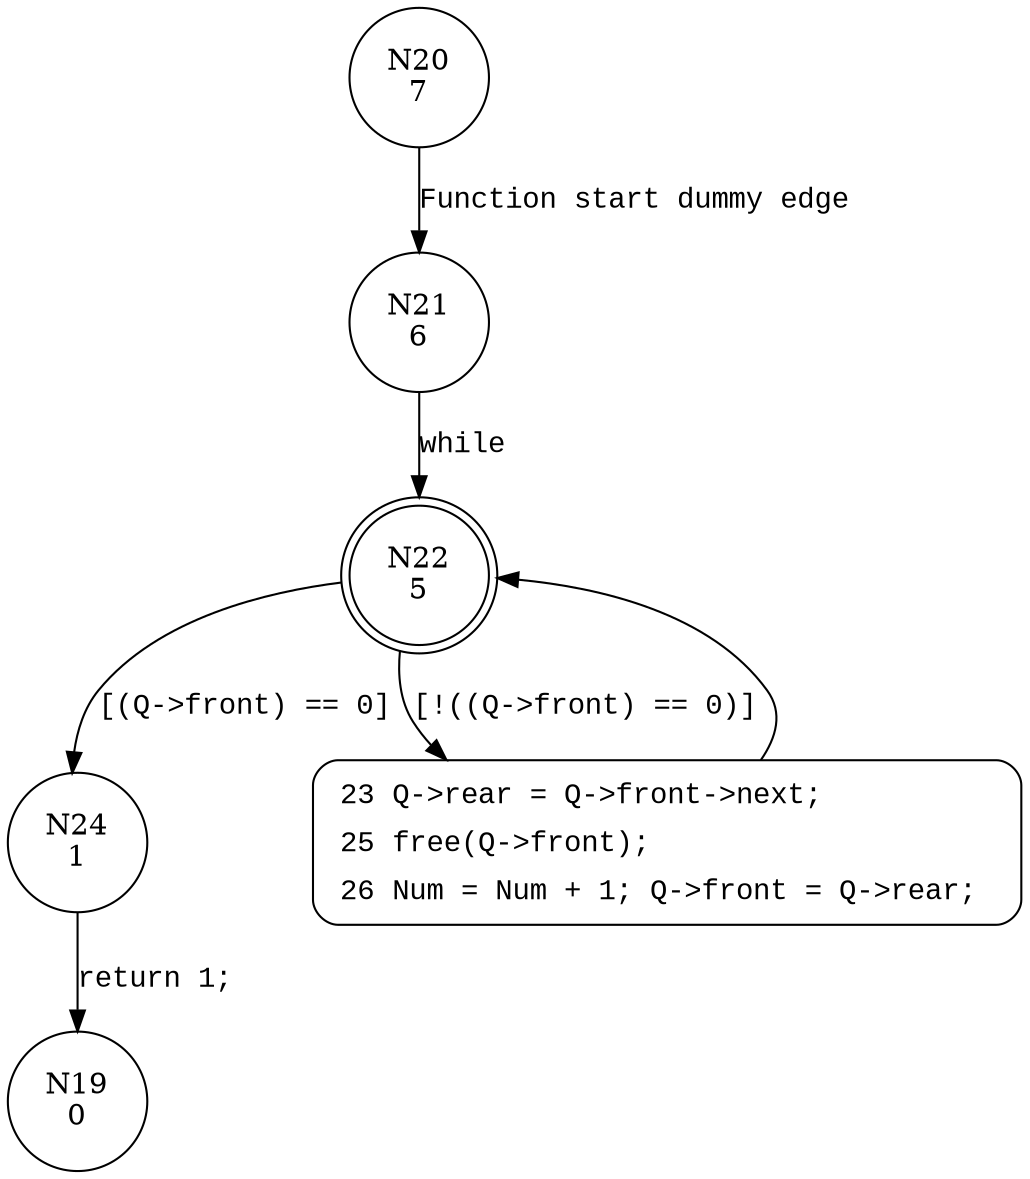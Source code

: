 digraph DestroyQueue {
20 [shape="circle" label="N20\n7"]
21 [shape="circle" label="N21\n6"]
22 [shape="doublecircle" label="N22\n5"]
24 [shape="circle" label="N24\n1"]
23 [shape="circle" label="N23\n4"]
19 [shape="circle" label="N19\n0"]
23 [style="filled,bold" penwidth="1" fillcolor="white" fontname="Courier New" shape="Mrecord" label=<<table border="0" cellborder="0" cellpadding="3" bgcolor="white"><tr><td align="right">23</td><td align="left">Q-&gt;rear = Q-&gt;front-&gt;next;</td></tr><tr><td align="right">25</td><td align="left">free(Q-&gt;front);</td></tr><tr><td align="right">26</td><td align="left">Num = Num + 1; Q-&gt;front = Q-&gt;rear; </td></tr></table>>]
23 -> 22[label=""]
20 -> 21 [label="Function start dummy edge" fontname="Courier New"]
22 -> 24 [label="[(Q->front) == 0]" fontname="Courier New"]
22 -> 23 [label="[!((Q->front) == 0)]" fontname="Courier New"]
24 -> 19 [label="return 1;" fontname="Courier New"]
21 -> 22 [label="while" fontname="Courier New"]
}